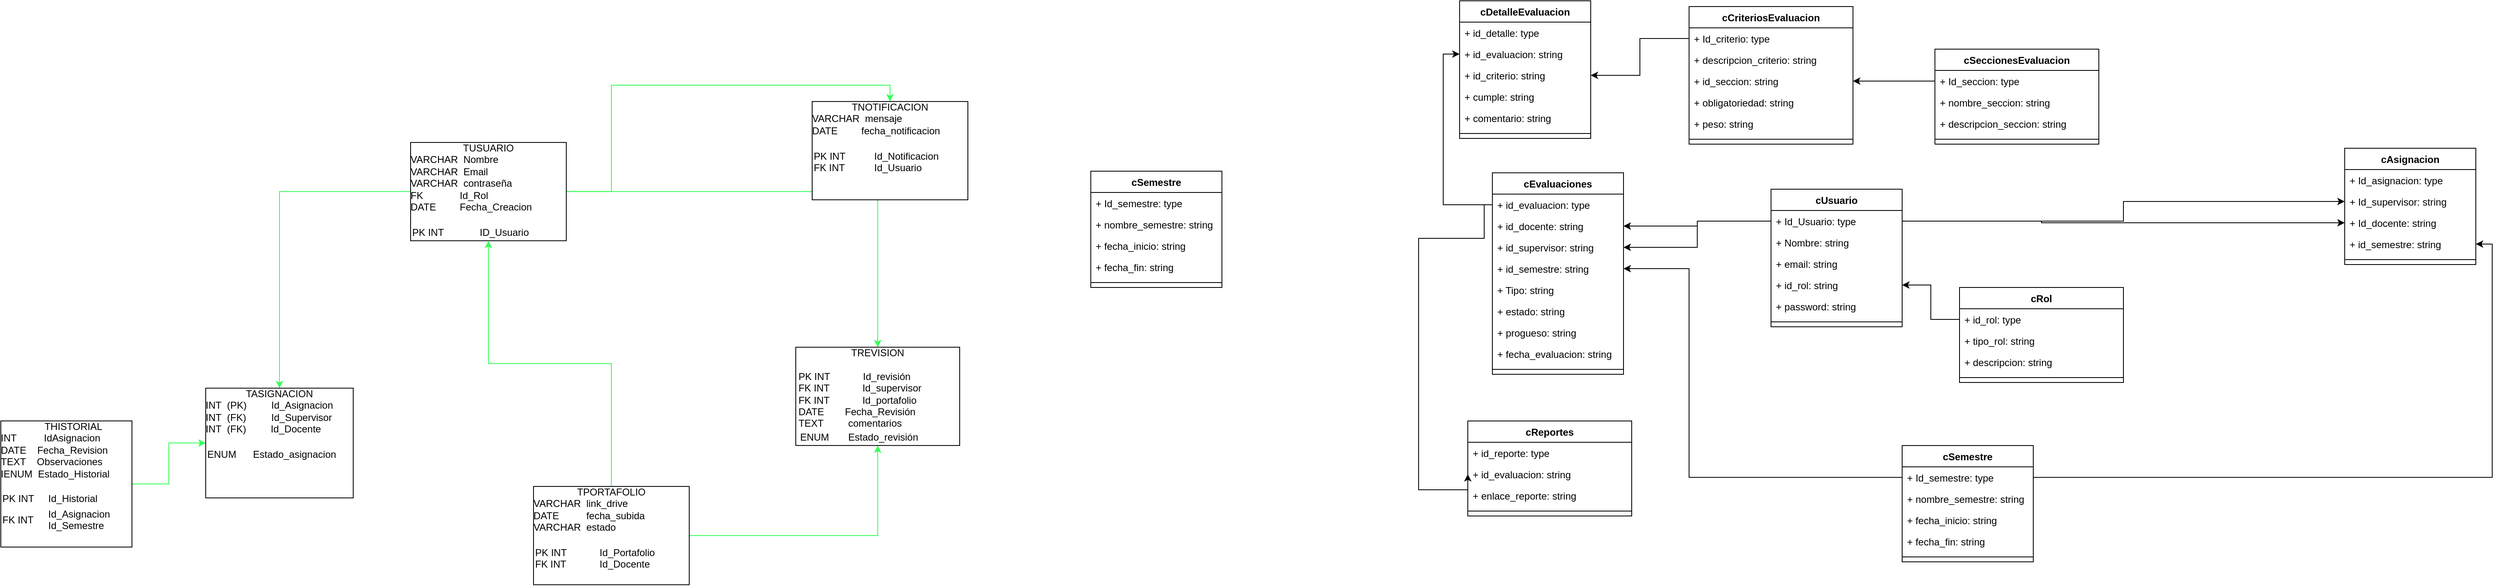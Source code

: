 <mxfile version="24.8.0">
  <diagram name="Página-1" id="GTB9oWJ-UeTlJK11sb6T">
    <mxGraphModel dx="3467" dy="793" grid="1" gridSize="10" guides="1" tooltips="1" connect="1" arrows="1" fold="1" page="1" pageScale="1" pageWidth="827" pageHeight="1169" math="0" shadow="0">
      <root>
        <mxCell id="0" />
        <mxCell id="1" parent="0" />
        <mxCell id="GCFRtCRIiM9Vty_PEJ39-8" style="edgeStyle=orthogonalEdgeStyle;rounded=0;orthogonalLoop=1;jettySize=auto;html=1;entryX=0.5;entryY=0;entryDx=0;entryDy=0;strokeColor=#33FF55;" parent="1" source="GCFRtCRIiM9Vty_PEJ39-6" target="GCFRtCRIiM9Vty_PEJ39-7" edge="1">
          <mxGeometry relative="1" as="geometry">
            <Array as="points">
              <mxPoint x="-345" y="112.94" />
              <mxPoint x="-5" y="112.94" />
            </Array>
          </mxGeometry>
        </mxCell>
        <mxCell id="GCFRtCRIiM9Vty_PEJ39-9" style="edgeStyle=orthogonalEdgeStyle;rounded=0;orthogonalLoop=1;jettySize=auto;html=1;entryX=0.5;entryY=0;entryDx=0;entryDy=0;strokeColor=#33FF55;" parent="1" source="GCFRtCRIiM9Vty_PEJ39-6" target="Ei2YmkwPYuJ9kiN2iwpy-2" edge="1">
          <mxGeometry relative="1" as="geometry" />
        </mxCell>
        <mxCell id="GCFRtCRIiM9Vty_PEJ39-11" style="edgeStyle=orthogonalEdgeStyle;rounded=0;orthogonalLoop=1;jettySize=auto;html=1;entryX=0.5;entryY=0;entryDx=0;entryDy=0;strokeColor=#33FF55;" parent="1" source="GCFRtCRIiM9Vty_PEJ39-6" target="4qKspu7jauIVrjBCxB9f-15" edge="1">
          <mxGeometry relative="1" as="geometry" />
        </mxCell>
        <mxCell id="GCFRtCRIiM9Vty_PEJ39-6" value="&lt;div align=&quot;center&quot;&gt;TUSUARIO&lt;/div&gt;&lt;div&gt;VARCHAR&amp;nbsp; Nombre&lt;/div&gt;&lt;div&gt;VARCHAR&amp;nbsp; Email&lt;/div&gt;&lt;div&gt;VARCHAR&amp;nbsp; contraseña&lt;/div&gt;&lt;div&gt;FK &lt;span style=&quot;white-space: pre;&quot;&gt;&#x9;&lt;/span&gt;&lt;span style=&quot;white-space: pre;&quot;&gt;&#x9;&lt;/span&gt;&amp;nbsp; Id_Rol&lt;/div&gt;&lt;div&gt;DATE &lt;span style=&quot;white-space: pre;&quot;&gt;&#x9;  &lt;/span&gt;Fecha_Creacion&lt;br&gt;&lt;/div&gt;&lt;div&gt;&lt;br&gt;&lt;/div&gt;&lt;table style=&quot;width:100%;font-size:1em;&quot; cellpadding=&quot;2&quot; cellspacing=&quot;0&quot;&gt;&lt;tbody&gt;&lt;tr&gt;&lt;td&gt;PK INT&lt;br&gt;&lt;/td&gt;&lt;td&gt;&amp;nbsp;&amp;nbsp;&amp;nbsp;&amp;nbsp; ID_Usuario&lt;br&gt;&lt;/td&gt;&lt;/tr&gt;&lt;tr&gt;&lt;td&gt;&lt;br&gt;&lt;/td&gt;&lt;td&gt;&amp;nbsp;&lt;/td&gt;&lt;/tr&gt;&lt;tr&gt;&lt;td&gt;&amp;nbsp;&lt;/td&gt;&lt;td&gt;&amp;nbsp;&lt;/td&gt;&lt;/tr&gt;&lt;/tbody&gt;&lt;/table&gt;" style="verticalAlign=top;align=left;overflow=fill;html=1;whiteSpace=wrap;" parent="1" vertex="1">
          <mxGeometry x="-590" y="182.94" width="190" height="120" as="geometry" />
        </mxCell>
        <mxCell id="Ei2YmkwPYuJ9kiN2iwpy-2" value="&lt;div align=&quot;center&quot;&gt;TASIGNACION&lt;/div&gt;&lt;div&gt;INT&amp;nbsp; (PK)&amp;nbsp; &amp;nbsp; &amp;nbsp; &amp;nbsp; &amp;nbsp;Id_Asignacion&lt;/div&gt;&lt;div&gt;&lt;span style=&quot;background-color: initial;&quot;&gt;INT&lt;/span&gt;&amp;nbsp; (FK)&amp;nbsp;&lt;span style=&quot;white-space: pre;&quot;&gt;&#x9;&lt;/span&gt;Id_Supervisor&lt;/div&gt;&lt;div&gt;&lt;span style=&quot;background-color: initial;&quot;&gt;INT&lt;/span&gt;&amp;nbsp; (FK)&amp;nbsp; &amp;nbsp; &amp;nbsp; &amp;nbsp; &amp;nbsp;Id_Docente&lt;br&gt;&lt;/div&gt;&lt;div&gt;&lt;br&gt;&lt;/div&gt;&lt;table style=&quot;width:100%;font-size:1em;&quot; cellpadding=&quot;2&quot; cellspacing=&quot;0&quot;&gt;&lt;tbody&gt;&lt;tr&gt;&lt;td&gt;ENUM&lt;/td&gt;&lt;td&gt;&amp;nbsp; &amp;nbsp;Estado_asignacion&lt;br&gt;&lt;/td&gt;&lt;/tr&gt;&lt;tr&gt;&lt;td&gt;&lt;br&gt;&lt;/td&gt;&lt;td&gt;&lt;/td&gt;&lt;/tr&gt;&lt;/tbody&gt;&lt;/table&gt;" style="verticalAlign=top;align=left;overflow=fill;html=1;whiteSpace=wrap;" parent="1" vertex="1">
          <mxGeometry x="-840" y="482.94" width="180" height="134" as="geometry" />
        </mxCell>
        <mxCell id="GCFRtCRIiM9Vty_PEJ39-13" style="edgeStyle=orthogonalEdgeStyle;rounded=0;orthogonalLoop=1;jettySize=auto;html=1;entryX=0;entryY=0.5;entryDx=0;entryDy=0;strokeColor=#33FF55;" parent="1" source="yC70KYkXJRSxiZC5mLCi-5" target="Ei2YmkwPYuJ9kiN2iwpy-2" edge="1">
          <mxGeometry relative="1" as="geometry" />
        </mxCell>
        <mxCell id="yC70KYkXJRSxiZC5mLCi-5" value="&lt;div&gt;&lt;span style=&quot;white-space: pre;&quot;&gt;&#x9;&lt;/span&gt;&lt;span style=&quot;white-space: pre;&quot;&gt;&#x9;&lt;/span&gt;THISTORIAL&lt;/div&gt;&lt;div&gt;INT&amp;nbsp; &amp;nbsp; &amp;nbsp; &amp;nbsp; &amp;nbsp; IdAsignacion&lt;br&gt;&lt;/div&gt;&lt;div&gt;DATE&amp;nbsp; &amp;nbsp; Fecha_Revision&lt;/div&gt;&lt;div&gt;TEXT&amp;nbsp; &amp;nbsp; Observaciones&lt;/div&gt;&lt;div&gt;IENUM&amp;nbsp; Estado_Historial&lt;br&gt;&lt;/div&gt;&lt;div&gt;&lt;br&gt;&lt;/div&gt;&lt;table style=&quot;width:100%;font-size:1em;&quot; cellpadding=&quot;2&quot; cellspacing=&quot;0&quot;&gt;&lt;tbody&gt;&lt;tr&gt;&lt;td&gt;PK INT&lt;br&gt;&lt;/td&gt;&lt;td&gt;Id_Historial&lt;br&gt;&lt;/td&gt;&lt;/tr&gt;&lt;tr&gt;&lt;td&gt;FK INT&lt;br&gt;&lt;/td&gt;&lt;td&gt;Id_Asignacion&lt;br&gt;Id_Semestre&lt;br&gt;&lt;/td&gt;&lt;/tr&gt;&lt;tr&gt;&lt;td&gt;&lt;/td&gt;&lt;td&gt;&lt;br&gt;&lt;/td&gt;&lt;/tr&gt;&lt;/tbody&gt;&lt;/table&gt;" style="verticalAlign=top;align=left;overflow=fill;html=1;whiteSpace=wrap;" parent="1" vertex="1">
          <mxGeometry x="-1090" y="522.94" width="160" height="154" as="geometry" />
        </mxCell>
        <mxCell id="GCFRtCRIiM9Vty_PEJ39-7" value="&lt;div align=&quot;center&quot;&gt;TNOTIFICACION&lt;/div&gt;&lt;div&gt;VARCHAR&amp;nbsp; mensaje&lt;br&gt;&lt;/div&gt;&lt;div&gt;DATE &lt;span style=&quot;white-space: pre;&quot;&gt;&#x9;  fecha_notificacion&lt;/span&gt;&lt;br&gt;&lt;/div&gt;&lt;div&gt;&lt;br&gt;&lt;/div&gt;&lt;table style=&quot;width:100%;font-size:1em;&quot; cellpadding=&quot;2&quot; cellspacing=&quot;0&quot;&gt;&lt;tbody&gt;&lt;tr&gt;&lt;td&gt;PK INT&lt;br&gt;FK INT&lt;br&gt;&lt;/td&gt;&lt;td&gt;&amp;nbsp;&amp;nbsp;&amp;nbsp;&amp;nbsp; Id_Notificacion&lt;br&gt;&amp;nbsp;&amp;nbsp;&amp;nbsp;&amp;nbsp; Id_Usuario&lt;br&gt;&lt;/td&gt;&lt;/tr&gt;&lt;tr&gt;&lt;td&gt;&lt;br&gt;&lt;/td&gt;&lt;td&gt;&amp;nbsp;&lt;/td&gt;&lt;/tr&gt;&lt;tr&gt;&lt;td&gt;&amp;nbsp;&lt;/td&gt;&lt;td&gt;&amp;nbsp;&lt;/td&gt;&lt;/tr&gt;&lt;/tbody&gt;&lt;/table&gt;" style="verticalAlign=top;align=left;overflow=fill;html=1;whiteSpace=wrap;" parent="1" vertex="1">
          <mxGeometry x="-100" y="132.94" width="190" height="120" as="geometry" />
        </mxCell>
        <mxCell id="GCFRtCRIiM9Vty_PEJ39-14" style="edgeStyle=orthogonalEdgeStyle;rounded=0;orthogonalLoop=1;jettySize=auto;html=1;entryX=0.5;entryY=1;entryDx=0;entryDy=0;strokeColor=#33FF55;" parent="1" source="elSqw4QGpvTGZRxOkeUJ-1" target="4qKspu7jauIVrjBCxB9f-15" edge="1">
          <mxGeometry relative="1" as="geometry" />
        </mxCell>
        <mxCell id="GCFRtCRIiM9Vty_PEJ39-15" style="edgeStyle=orthogonalEdgeStyle;rounded=0;orthogonalLoop=1;jettySize=auto;html=1;entryX=0.5;entryY=1;entryDx=0;entryDy=0;strokeColor=#33FF55;" parent="1" source="elSqw4QGpvTGZRxOkeUJ-1" target="GCFRtCRIiM9Vty_PEJ39-6" edge="1">
          <mxGeometry relative="1" as="geometry" />
        </mxCell>
        <mxCell id="elSqw4QGpvTGZRxOkeUJ-1" value="&lt;div align=&quot;center&quot;&gt;TPORTAFOLIO&lt;/div&gt;&lt;div&gt;VARCHAR&amp;nbsp; link_drive&lt;/div&gt;&lt;div&gt;DATE&amp;nbsp; &amp;nbsp; &amp;nbsp; &amp;nbsp; &amp;nbsp; fecha_subida&lt;/div&gt;&lt;div&gt;VARCHAR&amp;nbsp; estado&lt;/div&gt;&lt;div&gt;&lt;br&gt;&lt;/div&gt;&lt;table style=&quot;width:100%;font-size:1em;&quot; cellpadding=&quot;2&quot; cellspacing=&quot;0&quot;&gt;&lt;tbody&gt;&lt;tr&gt;&lt;td&gt;PK INT&lt;br&gt;FK INT&lt;br&gt;&lt;/td&gt;&lt;td&gt;&amp;nbsp; &amp;nbsp; &amp;nbsp;Id_Portafolio&lt;br&gt;&amp;nbsp; &amp;nbsp; &amp;nbsp;Id_Docente&lt;br&gt;&lt;/td&gt;&lt;/tr&gt;&lt;tr&gt;&lt;td&gt;&lt;br&gt;&lt;/td&gt;&lt;td&gt;&amp;nbsp;&lt;/td&gt;&lt;/tr&gt;&lt;tr&gt;&lt;td&gt;&amp;nbsp;&lt;/td&gt;&lt;td&gt;&amp;nbsp;&lt;/td&gt;&lt;/tr&gt;&lt;/tbody&gt;&lt;/table&gt;" style="verticalAlign=top;align=left;overflow=fill;html=1;whiteSpace=wrap;" parent="1" vertex="1">
          <mxGeometry x="-440" y="602.94" width="190" height="120" as="geometry" />
        </mxCell>
        <mxCell id="4qKspu7jauIVrjBCxB9f-15" value="&lt;div align=&quot;center&quot;&gt;TREVISION&lt;/div&gt;&lt;div align=&quot;center&quot;&gt;&lt;br&gt;&lt;/div&gt;&lt;div&gt;&amp;nbsp;PK INT&amp;nbsp; &amp;nbsp; &amp;nbsp; &amp;nbsp; &amp;nbsp; &amp;nbsp; Id_revisión&lt;/div&gt;&lt;div&gt;&amp;nbsp;FK INT&amp;nbsp; &amp;nbsp; &amp;nbsp; &amp;nbsp; &amp;nbsp; &amp;nbsp; Id_supervisor&lt;/div&gt;&lt;div&gt;&amp;nbsp;FK INT&amp;nbsp; &amp;nbsp; &amp;nbsp; &amp;nbsp; &amp;nbsp; &amp;nbsp; Id_portafolio&lt;/div&gt;&lt;div&gt;&amp;nbsp;DATE &lt;span style=&quot;white-space: pre;&quot;&gt;&#x9;  &lt;/span&gt;Fecha_Revisión&lt;br&gt;&lt;/div&gt;&lt;div&gt;&amp;nbsp;TEXT&amp;nbsp; &amp;nbsp; &amp;nbsp; &amp;nbsp; &amp;nbsp;comentarios&lt;/div&gt;&lt;table style=&quot;width:100%;font-size:1em;&quot; cellpadding=&quot;2&quot; cellspacing=&quot;0&quot;&gt;&lt;tbody&gt;&lt;tr&gt;&lt;td&gt;&amp;nbsp;ENUM&amp;nbsp; &amp;nbsp; &amp;nbsp; &amp;nbsp;Estado_revisión&lt;/td&gt;&lt;td&gt;&amp;nbsp; &amp;nbsp;&lt;br&gt;&lt;/td&gt;&lt;/tr&gt;&lt;tr&gt;&lt;td&gt;&lt;br&gt;&lt;/td&gt;&lt;td&gt;&amp;nbsp;&lt;/td&gt;&lt;/tr&gt;&lt;tr&gt;&lt;td&gt;&amp;nbsp;&lt;/td&gt;&lt;td&gt;&amp;nbsp;&lt;/td&gt;&lt;/tr&gt;&lt;/tbody&gt;&lt;/table&gt;" style="verticalAlign=top;align=left;overflow=fill;html=1;whiteSpace=wrap;" parent="1" vertex="1">
          <mxGeometry x="-120" y="432.94" width="200" height="120" as="geometry" />
        </mxCell>
        <mxCell id="CEOrfMlCVPJb_CcL6BbS-3" value="cUsuario" style="swimlane;fontStyle=1;align=center;verticalAlign=top;childLayout=stackLayout;horizontal=1;startSize=26;horizontalStack=0;resizeParent=1;resizeParentMax=0;resizeLast=0;collapsible=1;marginBottom=0;whiteSpace=wrap;html=1;" vertex="1" parent="1">
          <mxGeometry x="1070" y="240" width="160" height="168" as="geometry">
            <mxRectangle x="680" y="170" width="90" height="30" as="alternateBounds" />
          </mxGeometry>
        </mxCell>
        <mxCell id="CEOrfMlCVPJb_CcL6BbS-10" value="+ Id_Usuario: type" style="text;strokeColor=none;fillColor=none;align=left;verticalAlign=top;spacingLeft=4;spacingRight=4;overflow=hidden;rotatable=0;points=[[0,0.5],[1,0.5]];portConstraint=eastwest;whiteSpace=wrap;html=1;" vertex="1" parent="CEOrfMlCVPJb_CcL6BbS-3">
          <mxGeometry y="26" width="160" height="26" as="geometry" />
        </mxCell>
        <mxCell id="CEOrfMlCVPJb_CcL6BbS-11" value="+ Nombre: string" style="text;strokeColor=none;fillColor=none;align=left;verticalAlign=top;spacingLeft=4;spacingRight=4;overflow=hidden;rotatable=0;points=[[0,0.5],[1,0.5]];portConstraint=eastwest;whiteSpace=wrap;html=1;" vertex="1" parent="CEOrfMlCVPJb_CcL6BbS-3">
          <mxGeometry y="52" width="160" height="26" as="geometry" />
        </mxCell>
        <mxCell id="CEOrfMlCVPJb_CcL6BbS-4" value="+ email: string" style="text;strokeColor=none;fillColor=none;align=left;verticalAlign=top;spacingLeft=4;spacingRight=4;overflow=hidden;rotatable=0;points=[[0,0.5],[1,0.5]];portConstraint=eastwest;whiteSpace=wrap;html=1;" vertex="1" parent="CEOrfMlCVPJb_CcL6BbS-3">
          <mxGeometry y="78" width="160" height="26" as="geometry" />
        </mxCell>
        <mxCell id="CEOrfMlCVPJb_CcL6BbS-12" value="+ id_rol: string" style="text;strokeColor=none;fillColor=none;align=left;verticalAlign=top;spacingLeft=4;spacingRight=4;overflow=hidden;rotatable=0;points=[[0,0.5],[1,0.5]];portConstraint=eastwest;whiteSpace=wrap;html=1;" vertex="1" parent="CEOrfMlCVPJb_CcL6BbS-3">
          <mxGeometry y="104" width="160" height="26" as="geometry" />
        </mxCell>
        <mxCell id="CEOrfMlCVPJb_CcL6BbS-13" value="+ password: string" style="text;strokeColor=none;fillColor=none;align=left;verticalAlign=top;spacingLeft=4;spacingRight=4;overflow=hidden;rotatable=0;points=[[0,0.5],[1,0.5]];portConstraint=eastwest;whiteSpace=wrap;html=1;" vertex="1" parent="CEOrfMlCVPJb_CcL6BbS-3">
          <mxGeometry y="130" width="160" height="26" as="geometry" />
        </mxCell>
        <mxCell id="CEOrfMlCVPJb_CcL6BbS-5" value="" style="line;strokeWidth=1;fillColor=none;align=left;verticalAlign=middle;spacingTop=-1;spacingLeft=3;spacingRight=3;rotatable=0;labelPosition=right;points=[];portConstraint=eastwest;strokeColor=inherit;" vertex="1" parent="CEOrfMlCVPJb_CcL6BbS-3">
          <mxGeometry y="156" width="160" height="12" as="geometry" />
        </mxCell>
        <mxCell id="CEOrfMlCVPJb_CcL6BbS-14" value="cSemestre" style="swimlane;fontStyle=1;align=center;verticalAlign=top;childLayout=stackLayout;horizontal=1;startSize=26;horizontalStack=0;resizeParent=1;resizeParentMax=0;resizeLast=0;collapsible=1;marginBottom=0;whiteSpace=wrap;html=1;" vertex="1" parent="1">
          <mxGeometry x="1230" y="552.94" width="160" height="142" as="geometry">
            <mxRectangle x="960" y="170" width="90" height="30" as="alternateBounds" />
          </mxGeometry>
        </mxCell>
        <mxCell id="CEOrfMlCVPJb_CcL6BbS-15" value="+ Id_semestre: type" style="text;strokeColor=none;fillColor=none;align=left;verticalAlign=top;spacingLeft=4;spacingRight=4;overflow=hidden;rotatable=0;points=[[0,0.5],[1,0.5]];portConstraint=eastwest;whiteSpace=wrap;html=1;" vertex="1" parent="CEOrfMlCVPJb_CcL6BbS-14">
          <mxGeometry y="26" width="160" height="26" as="geometry" />
        </mxCell>
        <mxCell id="CEOrfMlCVPJb_CcL6BbS-16" value="+ nombre_semestre: string" style="text;strokeColor=none;fillColor=none;align=left;verticalAlign=top;spacingLeft=4;spacingRight=4;overflow=hidden;rotatable=0;points=[[0,0.5],[1,0.5]];portConstraint=eastwest;whiteSpace=wrap;html=1;" vertex="1" parent="CEOrfMlCVPJb_CcL6BbS-14">
          <mxGeometry y="52" width="160" height="26" as="geometry" />
        </mxCell>
        <mxCell id="CEOrfMlCVPJb_CcL6BbS-17" value="+ fecha_inicio: string" style="text;strokeColor=none;fillColor=none;align=left;verticalAlign=top;spacingLeft=4;spacingRight=4;overflow=hidden;rotatable=0;points=[[0,0.5],[1,0.5]];portConstraint=eastwest;whiteSpace=wrap;html=1;" vertex="1" parent="CEOrfMlCVPJb_CcL6BbS-14">
          <mxGeometry y="78" width="160" height="26" as="geometry" />
        </mxCell>
        <mxCell id="CEOrfMlCVPJb_CcL6BbS-18" value="+ fecha_fin: string" style="text;strokeColor=none;fillColor=none;align=left;verticalAlign=top;spacingLeft=4;spacingRight=4;overflow=hidden;rotatable=0;points=[[0,0.5],[1,0.5]];portConstraint=eastwest;whiteSpace=wrap;html=1;" vertex="1" parent="CEOrfMlCVPJb_CcL6BbS-14">
          <mxGeometry y="104" width="160" height="26" as="geometry" />
        </mxCell>
        <mxCell id="CEOrfMlCVPJb_CcL6BbS-21" value="" style="line;strokeWidth=1;fillColor=none;align=left;verticalAlign=middle;spacingTop=-1;spacingLeft=3;spacingRight=3;rotatable=0;labelPosition=right;points=[];portConstraint=eastwest;strokeColor=inherit;" vertex="1" parent="CEOrfMlCVPJb_CcL6BbS-14">
          <mxGeometry y="130" width="160" height="12" as="geometry" />
        </mxCell>
        <mxCell id="CEOrfMlCVPJb_CcL6BbS-22" value="cAsignacion" style="swimlane;fontStyle=1;align=center;verticalAlign=top;childLayout=stackLayout;horizontal=1;startSize=26;horizontalStack=0;resizeParent=1;resizeParentMax=0;resizeLast=0;collapsible=1;marginBottom=0;whiteSpace=wrap;html=1;" vertex="1" parent="1">
          <mxGeometry x="1770" y="190" width="160" height="142" as="geometry">
            <mxRectangle x="680" y="170" width="90" height="30" as="alternateBounds" />
          </mxGeometry>
        </mxCell>
        <mxCell id="CEOrfMlCVPJb_CcL6BbS-23" value="+ Id_asignacion: type" style="text;strokeColor=none;fillColor=none;align=left;verticalAlign=top;spacingLeft=4;spacingRight=4;overflow=hidden;rotatable=0;points=[[0,0.5],[1,0.5]];portConstraint=eastwest;whiteSpace=wrap;html=1;" vertex="1" parent="CEOrfMlCVPJb_CcL6BbS-22">
          <mxGeometry y="26" width="160" height="26" as="geometry" />
        </mxCell>
        <mxCell id="CEOrfMlCVPJb_CcL6BbS-24" value="+ Id_supervisor: string" style="text;strokeColor=none;fillColor=none;align=left;verticalAlign=top;spacingLeft=4;spacingRight=4;overflow=hidden;rotatable=0;points=[[0,0.5],[1,0.5]];portConstraint=eastwest;whiteSpace=wrap;html=1;" vertex="1" parent="CEOrfMlCVPJb_CcL6BbS-22">
          <mxGeometry y="52" width="160" height="26" as="geometry" />
        </mxCell>
        <mxCell id="CEOrfMlCVPJb_CcL6BbS-25" value="+ Id_docente: string" style="text;strokeColor=none;fillColor=none;align=left;verticalAlign=top;spacingLeft=4;spacingRight=4;overflow=hidden;rotatable=0;points=[[0,0.5],[1,0.5]];portConstraint=eastwest;whiteSpace=wrap;html=1;" vertex="1" parent="CEOrfMlCVPJb_CcL6BbS-22">
          <mxGeometry y="78" width="160" height="26" as="geometry" />
        </mxCell>
        <mxCell id="CEOrfMlCVPJb_CcL6BbS-26" value="+ id_semestre: string" style="text;strokeColor=none;fillColor=none;align=left;verticalAlign=top;spacingLeft=4;spacingRight=4;overflow=hidden;rotatable=0;points=[[0,0.5],[1,0.5]];portConstraint=eastwest;whiteSpace=wrap;html=1;" vertex="1" parent="CEOrfMlCVPJb_CcL6BbS-22">
          <mxGeometry y="104" width="160" height="26" as="geometry" />
        </mxCell>
        <mxCell id="CEOrfMlCVPJb_CcL6BbS-29" value="" style="line;strokeWidth=1;fillColor=none;align=left;verticalAlign=middle;spacingTop=-1;spacingLeft=3;spacingRight=3;rotatable=0;labelPosition=right;points=[];portConstraint=eastwest;strokeColor=inherit;" vertex="1" parent="CEOrfMlCVPJb_CcL6BbS-22">
          <mxGeometry y="130" width="160" height="12" as="geometry" />
        </mxCell>
        <mxCell id="CEOrfMlCVPJb_CcL6BbS-30" value="cSeccionesEvaluacion" style="swimlane;fontStyle=1;align=center;verticalAlign=top;childLayout=stackLayout;horizontal=1;startSize=26;horizontalStack=0;resizeParent=1;resizeParentMax=0;resizeLast=0;collapsible=1;marginBottom=0;whiteSpace=wrap;html=1;" vertex="1" parent="1">
          <mxGeometry x="1270" y="69" width="200" height="116" as="geometry">
            <mxRectangle x="680" y="170" width="90" height="30" as="alternateBounds" />
          </mxGeometry>
        </mxCell>
        <mxCell id="CEOrfMlCVPJb_CcL6BbS-31" value="+ Id_seccion: type" style="text;strokeColor=none;fillColor=none;align=left;verticalAlign=top;spacingLeft=4;spacingRight=4;overflow=hidden;rotatable=0;points=[[0,0.5],[1,0.5]];portConstraint=eastwest;whiteSpace=wrap;html=1;" vertex="1" parent="CEOrfMlCVPJb_CcL6BbS-30">
          <mxGeometry y="26" width="200" height="26" as="geometry" />
        </mxCell>
        <mxCell id="CEOrfMlCVPJb_CcL6BbS-32" value="+ nombre_seccion: string" style="text;strokeColor=none;fillColor=none;align=left;verticalAlign=top;spacingLeft=4;spacingRight=4;overflow=hidden;rotatable=0;points=[[0,0.5],[1,0.5]];portConstraint=eastwest;whiteSpace=wrap;html=1;" vertex="1" parent="CEOrfMlCVPJb_CcL6BbS-30">
          <mxGeometry y="52" width="200" height="26" as="geometry" />
        </mxCell>
        <mxCell id="CEOrfMlCVPJb_CcL6BbS-33" value="+ descripcion_seccion: string" style="text;strokeColor=none;fillColor=none;align=left;verticalAlign=top;spacingLeft=4;spacingRight=4;overflow=hidden;rotatable=0;points=[[0,0.5],[1,0.5]];portConstraint=eastwest;whiteSpace=wrap;html=1;" vertex="1" parent="CEOrfMlCVPJb_CcL6BbS-30">
          <mxGeometry y="78" width="200" height="26" as="geometry" />
        </mxCell>
        <mxCell id="CEOrfMlCVPJb_CcL6BbS-35" value="" style="line;strokeWidth=1;fillColor=none;align=left;verticalAlign=middle;spacingTop=-1;spacingLeft=3;spacingRight=3;rotatable=0;labelPosition=right;points=[];portConstraint=eastwest;strokeColor=inherit;" vertex="1" parent="CEOrfMlCVPJb_CcL6BbS-30">
          <mxGeometry y="104" width="200" height="12" as="geometry" />
        </mxCell>
        <mxCell id="CEOrfMlCVPJb_CcL6BbS-36" value="cCriteriosEvaluacion" style="swimlane;fontStyle=1;align=center;verticalAlign=top;childLayout=stackLayout;horizontal=1;startSize=26;horizontalStack=0;resizeParent=1;resizeParentMax=0;resizeLast=0;collapsible=1;marginBottom=0;whiteSpace=wrap;html=1;" vertex="1" parent="1">
          <mxGeometry x="970" y="17" width="200" height="168" as="geometry">
            <mxRectangle x="680" y="170" width="90" height="30" as="alternateBounds" />
          </mxGeometry>
        </mxCell>
        <mxCell id="CEOrfMlCVPJb_CcL6BbS-37" value="+ Id_criterio: type" style="text;strokeColor=none;fillColor=none;align=left;verticalAlign=top;spacingLeft=4;spacingRight=4;overflow=hidden;rotatable=0;points=[[0,0.5],[1,0.5]];portConstraint=eastwest;whiteSpace=wrap;html=1;" vertex="1" parent="CEOrfMlCVPJb_CcL6BbS-36">
          <mxGeometry y="26" width="200" height="26" as="geometry" />
        </mxCell>
        <mxCell id="CEOrfMlCVPJb_CcL6BbS-38" value="+ descripcion_criterio: string" style="text;strokeColor=none;fillColor=none;align=left;verticalAlign=top;spacingLeft=4;spacingRight=4;overflow=hidden;rotatable=0;points=[[0,0.5],[1,0.5]];portConstraint=eastwest;whiteSpace=wrap;html=1;" vertex="1" parent="CEOrfMlCVPJb_CcL6BbS-36">
          <mxGeometry y="52" width="200" height="26" as="geometry" />
        </mxCell>
        <mxCell id="CEOrfMlCVPJb_CcL6BbS-39" value="+ id_seccion: string" style="text;strokeColor=none;fillColor=none;align=left;verticalAlign=top;spacingLeft=4;spacingRight=4;overflow=hidden;rotatable=0;points=[[0,0.5],[1,0.5]];portConstraint=eastwest;whiteSpace=wrap;html=1;" vertex="1" parent="CEOrfMlCVPJb_CcL6BbS-36">
          <mxGeometry y="78" width="200" height="26" as="geometry" />
        </mxCell>
        <mxCell id="CEOrfMlCVPJb_CcL6BbS-41" value="+ obligatoriedad: string" style="text;strokeColor=none;fillColor=none;align=left;verticalAlign=top;spacingLeft=4;spacingRight=4;overflow=hidden;rotatable=0;points=[[0,0.5],[1,0.5]];portConstraint=eastwest;whiteSpace=wrap;html=1;" vertex="1" parent="CEOrfMlCVPJb_CcL6BbS-36">
          <mxGeometry y="104" width="200" height="26" as="geometry" />
        </mxCell>
        <mxCell id="CEOrfMlCVPJb_CcL6BbS-42" value="+ peso: string" style="text;strokeColor=none;fillColor=none;align=left;verticalAlign=top;spacingLeft=4;spacingRight=4;overflow=hidden;rotatable=0;points=[[0,0.5],[1,0.5]];portConstraint=eastwest;whiteSpace=wrap;html=1;" vertex="1" parent="CEOrfMlCVPJb_CcL6BbS-36">
          <mxGeometry y="130" width="200" height="26" as="geometry" />
        </mxCell>
        <mxCell id="CEOrfMlCVPJb_CcL6BbS-40" value="" style="line;strokeWidth=1;fillColor=none;align=left;verticalAlign=middle;spacingTop=-1;spacingLeft=3;spacingRight=3;rotatable=0;labelPosition=right;points=[];portConstraint=eastwest;strokeColor=inherit;" vertex="1" parent="CEOrfMlCVPJb_CcL6BbS-36">
          <mxGeometry y="156" width="200" height="12" as="geometry" />
        </mxCell>
        <mxCell id="CEOrfMlCVPJb_CcL6BbS-43" value="cEvaluaciones" style="swimlane;fontStyle=1;align=center;verticalAlign=top;childLayout=stackLayout;horizontal=1;startSize=26;horizontalStack=0;resizeParent=1;resizeParentMax=0;resizeLast=0;collapsible=1;marginBottom=0;whiteSpace=wrap;html=1;" vertex="1" parent="1">
          <mxGeometry x="730" y="220" width="160" height="246" as="geometry">
            <mxRectangle x="680" y="170" width="90" height="30" as="alternateBounds" />
          </mxGeometry>
        </mxCell>
        <mxCell id="CEOrfMlCVPJb_CcL6BbS-44" value="+ id_evaluacion: type" style="text;strokeColor=none;fillColor=none;align=left;verticalAlign=top;spacingLeft=4;spacingRight=4;overflow=hidden;rotatable=0;points=[[0,0.5],[1,0.5]];portConstraint=eastwest;whiteSpace=wrap;html=1;" vertex="1" parent="CEOrfMlCVPJb_CcL6BbS-43">
          <mxGeometry y="26" width="160" height="26" as="geometry" />
        </mxCell>
        <mxCell id="CEOrfMlCVPJb_CcL6BbS-45" value="+ id_docente: string" style="text;strokeColor=none;fillColor=none;align=left;verticalAlign=top;spacingLeft=4;spacingRight=4;overflow=hidden;rotatable=0;points=[[0,0.5],[1,0.5]];portConstraint=eastwest;whiteSpace=wrap;html=1;" vertex="1" parent="CEOrfMlCVPJb_CcL6BbS-43">
          <mxGeometry y="52" width="160" height="26" as="geometry" />
        </mxCell>
        <mxCell id="CEOrfMlCVPJb_CcL6BbS-46" value="+ id_supervisor: string" style="text;strokeColor=none;fillColor=none;align=left;verticalAlign=top;spacingLeft=4;spacingRight=4;overflow=hidden;rotatable=0;points=[[0,0.5],[1,0.5]];portConstraint=eastwest;whiteSpace=wrap;html=1;" vertex="1" parent="CEOrfMlCVPJb_CcL6BbS-43">
          <mxGeometry y="78" width="160" height="26" as="geometry" />
        </mxCell>
        <mxCell id="CEOrfMlCVPJb_CcL6BbS-47" value="+ id_semestre: string" style="text;strokeColor=none;fillColor=none;align=left;verticalAlign=top;spacingLeft=4;spacingRight=4;overflow=hidden;rotatable=0;points=[[0,0.5],[1,0.5]];portConstraint=eastwest;whiteSpace=wrap;html=1;" vertex="1" parent="CEOrfMlCVPJb_CcL6BbS-43">
          <mxGeometry y="104" width="160" height="26" as="geometry" />
        </mxCell>
        <mxCell id="CEOrfMlCVPJb_CcL6BbS-111" value="+ Tipo: string" style="text;strokeColor=none;fillColor=none;align=left;verticalAlign=top;spacingLeft=4;spacingRight=4;overflow=hidden;rotatable=0;points=[[0,0.5],[1,0.5]];portConstraint=eastwest;whiteSpace=wrap;html=1;" vertex="1" parent="CEOrfMlCVPJb_CcL6BbS-43">
          <mxGeometry y="130" width="160" height="26" as="geometry" />
        </mxCell>
        <mxCell id="CEOrfMlCVPJb_CcL6BbS-108" value="+ estado: string" style="text;strokeColor=none;fillColor=none;align=left;verticalAlign=top;spacingLeft=4;spacingRight=4;overflow=hidden;rotatable=0;points=[[0,0.5],[1,0.5]];portConstraint=eastwest;whiteSpace=wrap;html=1;" vertex="1" parent="CEOrfMlCVPJb_CcL6BbS-43">
          <mxGeometry y="156" width="160" height="26" as="geometry" />
        </mxCell>
        <mxCell id="CEOrfMlCVPJb_CcL6BbS-109" value="+ progueso: string" style="text;strokeColor=none;fillColor=none;align=left;verticalAlign=top;spacingLeft=4;spacingRight=4;overflow=hidden;rotatable=0;points=[[0,0.5],[1,0.5]];portConstraint=eastwest;whiteSpace=wrap;html=1;" vertex="1" parent="CEOrfMlCVPJb_CcL6BbS-43">
          <mxGeometry y="182" width="160" height="26" as="geometry" />
        </mxCell>
        <mxCell id="CEOrfMlCVPJb_CcL6BbS-49" value="+ fecha_evaluacion: string" style="text;strokeColor=none;fillColor=none;align=left;verticalAlign=top;spacingLeft=4;spacingRight=4;overflow=hidden;rotatable=0;points=[[0,0.5],[1,0.5]];portConstraint=eastwest;whiteSpace=wrap;html=1;" vertex="1" parent="CEOrfMlCVPJb_CcL6BbS-43">
          <mxGeometry y="208" width="160" height="26" as="geometry" />
        </mxCell>
        <mxCell id="CEOrfMlCVPJb_CcL6BbS-48" value="" style="line;strokeWidth=1;fillColor=none;align=left;verticalAlign=middle;spacingTop=-1;spacingLeft=3;spacingRight=3;rotatable=0;labelPosition=right;points=[];portConstraint=eastwest;strokeColor=inherit;" vertex="1" parent="CEOrfMlCVPJb_CcL6BbS-43">
          <mxGeometry y="234" width="160" height="12" as="geometry" />
        </mxCell>
        <mxCell id="CEOrfMlCVPJb_CcL6BbS-64" value="cDetalleEvaluacion" style="swimlane;fontStyle=1;align=center;verticalAlign=top;childLayout=stackLayout;horizontal=1;startSize=26;horizontalStack=0;resizeParent=1;resizeParentMax=0;resizeLast=0;collapsible=1;marginBottom=0;whiteSpace=wrap;html=1;" vertex="1" parent="1">
          <mxGeometry x="690" y="10" width="160" height="168" as="geometry">
            <mxRectangle x="680" y="170" width="90" height="30" as="alternateBounds" />
          </mxGeometry>
        </mxCell>
        <mxCell id="CEOrfMlCVPJb_CcL6BbS-65" value="+ id_detalle: type" style="text;strokeColor=none;fillColor=none;align=left;verticalAlign=top;spacingLeft=4;spacingRight=4;overflow=hidden;rotatable=0;points=[[0,0.5],[1,0.5]];portConstraint=eastwest;whiteSpace=wrap;html=1;" vertex="1" parent="CEOrfMlCVPJb_CcL6BbS-64">
          <mxGeometry y="26" width="160" height="26" as="geometry" />
        </mxCell>
        <mxCell id="CEOrfMlCVPJb_CcL6BbS-66" value="+ id_evaluacion: string" style="text;strokeColor=none;fillColor=none;align=left;verticalAlign=top;spacingLeft=4;spacingRight=4;overflow=hidden;rotatable=0;points=[[0,0.5],[1,0.5]];portConstraint=eastwest;whiteSpace=wrap;html=1;" vertex="1" parent="CEOrfMlCVPJb_CcL6BbS-64">
          <mxGeometry y="52" width="160" height="26" as="geometry" />
        </mxCell>
        <mxCell id="CEOrfMlCVPJb_CcL6BbS-67" value="+ id_criterio: string" style="text;strokeColor=none;fillColor=none;align=left;verticalAlign=top;spacingLeft=4;spacingRight=4;overflow=hidden;rotatable=0;points=[[0,0.5],[1,0.5]];portConstraint=eastwest;whiteSpace=wrap;html=1;" vertex="1" parent="CEOrfMlCVPJb_CcL6BbS-64">
          <mxGeometry y="78" width="160" height="26" as="geometry" />
        </mxCell>
        <mxCell id="CEOrfMlCVPJb_CcL6BbS-68" value="+ cumple: string" style="text;strokeColor=none;fillColor=none;align=left;verticalAlign=top;spacingLeft=4;spacingRight=4;overflow=hidden;rotatable=0;points=[[0,0.5],[1,0.5]];portConstraint=eastwest;whiteSpace=wrap;html=1;" vertex="1" parent="CEOrfMlCVPJb_CcL6BbS-64">
          <mxGeometry y="104" width="160" height="26" as="geometry" />
        </mxCell>
        <mxCell id="CEOrfMlCVPJb_CcL6BbS-69" value="+ comentario: string" style="text;strokeColor=none;fillColor=none;align=left;verticalAlign=top;spacingLeft=4;spacingRight=4;overflow=hidden;rotatable=0;points=[[0,0.5],[1,0.5]];portConstraint=eastwest;whiteSpace=wrap;html=1;" vertex="1" parent="CEOrfMlCVPJb_CcL6BbS-64">
          <mxGeometry y="130" width="160" height="26" as="geometry" />
        </mxCell>
        <mxCell id="CEOrfMlCVPJb_CcL6BbS-70" value="" style="line;strokeWidth=1;fillColor=none;align=left;verticalAlign=middle;spacingTop=-1;spacingLeft=3;spacingRight=3;rotatable=0;labelPosition=right;points=[];portConstraint=eastwest;strokeColor=inherit;" vertex="1" parent="CEOrfMlCVPJb_CcL6BbS-64">
          <mxGeometry y="156" width="160" height="12" as="geometry" />
        </mxCell>
        <mxCell id="CEOrfMlCVPJb_CcL6BbS-71" value="cReportes" style="swimlane;fontStyle=1;align=center;verticalAlign=top;childLayout=stackLayout;horizontal=1;startSize=26;horizontalStack=0;resizeParent=1;resizeParentMax=0;resizeLast=0;collapsible=1;marginBottom=0;whiteSpace=wrap;html=1;" vertex="1" parent="1">
          <mxGeometry x="700" y="522.94" width="200" height="116" as="geometry">
            <mxRectangle x="680" y="170" width="90" height="30" as="alternateBounds" />
          </mxGeometry>
        </mxCell>
        <mxCell id="CEOrfMlCVPJb_CcL6BbS-72" value="+ id_reporte: type" style="text;strokeColor=none;fillColor=none;align=left;verticalAlign=top;spacingLeft=4;spacingRight=4;overflow=hidden;rotatable=0;points=[[0,0.5],[1,0.5]];portConstraint=eastwest;whiteSpace=wrap;html=1;" vertex="1" parent="CEOrfMlCVPJb_CcL6BbS-71">
          <mxGeometry y="26" width="200" height="26" as="geometry" />
        </mxCell>
        <mxCell id="CEOrfMlCVPJb_CcL6BbS-73" value="+ id_evaluacion: string" style="text;strokeColor=none;fillColor=none;align=left;verticalAlign=top;spacingLeft=4;spacingRight=4;overflow=hidden;rotatable=0;points=[[0,0.5],[1,0.5]];portConstraint=eastwest;whiteSpace=wrap;html=1;" vertex="1" parent="CEOrfMlCVPJb_CcL6BbS-71">
          <mxGeometry y="52" width="200" height="26" as="geometry" />
        </mxCell>
        <mxCell id="CEOrfMlCVPJb_CcL6BbS-74" value="+ enlace_reporte: string" style="text;strokeColor=none;fillColor=none;align=left;verticalAlign=top;spacingLeft=4;spacingRight=4;overflow=hidden;rotatable=0;points=[[0,0.5],[1,0.5]];portConstraint=eastwest;whiteSpace=wrap;html=1;" vertex="1" parent="CEOrfMlCVPJb_CcL6BbS-71">
          <mxGeometry y="78" width="200" height="26" as="geometry" />
        </mxCell>
        <mxCell id="CEOrfMlCVPJb_CcL6BbS-77" value="" style="line;strokeWidth=1;fillColor=none;align=left;verticalAlign=middle;spacingTop=-1;spacingLeft=3;spacingRight=3;rotatable=0;labelPosition=right;points=[];portConstraint=eastwest;strokeColor=inherit;" vertex="1" parent="CEOrfMlCVPJb_CcL6BbS-71">
          <mxGeometry y="104" width="200" height="12" as="geometry" />
        </mxCell>
        <mxCell id="CEOrfMlCVPJb_CcL6BbS-87" style="edgeStyle=orthogonalEdgeStyle;rounded=0;orthogonalLoop=1;jettySize=auto;html=1;entryX=1;entryY=0.5;entryDx=0;entryDy=0;" edge="1" parent="1" source="CEOrfMlCVPJb_CcL6BbS-37" target="CEOrfMlCVPJb_CcL6BbS-67">
          <mxGeometry relative="1" as="geometry" />
        </mxCell>
        <mxCell id="CEOrfMlCVPJb_CcL6BbS-88" style="edgeStyle=orthogonalEdgeStyle;rounded=0;orthogonalLoop=1;jettySize=auto;html=1;entryX=1;entryY=0.5;entryDx=0;entryDy=0;" edge="1" parent="1" source="CEOrfMlCVPJb_CcL6BbS-31" target="CEOrfMlCVPJb_CcL6BbS-39">
          <mxGeometry relative="1" as="geometry" />
        </mxCell>
        <mxCell id="CEOrfMlCVPJb_CcL6BbS-92" style="edgeStyle=orthogonalEdgeStyle;rounded=0;orthogonalLoop=1;jettySize=auto;html=1;entryX=1;entryY=0.5;entryDx=0;entryDy=0;" edge="1" parent="1" source="CEOrfMlCVPJb_CcL6BbS-15" target="CEOrfMlCVPJb_CcL6BbS-26">
          <mxGeometry relative="1" as="geometry" />
        </mxCell>
        <mxCell id="CEOrfMlCVPJb_CcL6BbS-93" style="edgeStyle=orthogonalEdgeStyle;rounded=0;orthogonalLoop=1;jettySize=auto;html=1;entryX=0;entryY=0.5;entryDx=0;entryDy=0;exitX=0;exitY=0.5;exitDx=0;exitDy=0;" edge="1" parent="1" source="CEOrfMlCVPJb_CcL6BbS-44" target="CEOrfMlCVPJb_CcL6BbS-73">
          <mxGeometry relative="1" as="geometry">
            <Array as="points">
              <mxPoint x="720" y="259" />
              <mxPoint x="720" y="300" />
              <mxPoint x="640" y="300" />
              <mxPoint x="640" y="607" />
            </Array>
          </mxGeometry>
        </mxCell>
        <mxCell id="CEOrfMlCVPJb_CcL6BbS-95" style="edgeStyle=orthogonalEdgeStyle;rounded=0;orthogonalLoop=1;jettySize=auto;html=1;entryX=1;entryY=0.5;entryDx=0;entryDy=0;" edge="1" parent="1" source="CEOrfMlCVPJb_CcL6BbS-15" target="CEOrfMlCVPJb_CcL6BbS-47">
          <mxGeometry relative="1" as="geometry">
            <Array as="points">
              <mxPoint x="970" y="592" />
              <mxPoint x="970" y="337" />
            </Array>
          </mxGeometry>
        </mxCell>
        <mxCell id="CEOrfMlCVPJb_CcL6BbS-96" style="edgeStyle=orthogonalEdgeStyle;rounded=0;orthogonalLoop=1;jettySize=auto;html=1;entryX=1;entryY=0.5;entryDx=0;entryDy=0;" edge="1" parent="1" source="CEOrfMlCVPJb_CcL6BbS-10" target="CEOrfMlCVPJb_CcL6BbS-45">
          <mxGeometry relative="1" as="geometry" />
        </mxCell>
        <mxCell id="CEOrfMlCVPJb_CcL6BbS-97" style="edgeStyle=orthogonalEdgeStyle;rounded=0;orthogonalLoop=1;jettySize=auto;html=1;entryX=1;entryY=0.5;entryDx=0;entryDy=0;" edge="1" parent="1" source="CEOrfMlCVPJb_CcL6BbS-10" target="CEOrfMlCVPJb_CcL6BbS-46">
          <mxGeometry relative="1" as="geometry" />
        </mxCell>
        <mxCell id="CEOrfMlCVPJb_CcL6BbS-98" style="edgeStyle=orthogonalEdgeStyle;rounded=0;orthogonalLoop=1;jettySize=auto;html=1;entryX=0;entryY=0.5;entryDx=0;entryDy=0;" edge="1" parent="1" source="CEOrfMlCVPJb_CcL6BbS-10" target="CEOrfMlCVPJb_CcL6BbS-24">
          <mxGeometry relative="1" as="geometry" />
        </mxCell>
        <mxCell id="CEOrfMlCVPJb_CcL6BbS-100" style="edgeStyle=orthogonalEdgeStyle;rounded=0;orthogonalLoop=1;jettySize=auto;html=1;entryX=0;entryY=0.5;entryDx=0;entryDy=0;" edge="1" parent="1" source="CEOrfMlCVPJb_CcL6BbS-10" target="CEOrfMlCVPJb_CcL6BbS-25">
          <mxGeometry relative="1" as="geometry">
            <Array as="points">
              <mxPoint x="1400" y="279" />
              <mxPoint x="1400" y="281" />
              <mxPoint x="1600" y="281" />
            </Array>
          </mxGeometry>
        </mxCell>
        <mxCell id="CEOrfMlCVPJb_CcL6BbS-101" style="edgeStyle=orthogonalEdgeStyle;rounded=0;orthogonalLoop=1;jettySize=auto;html=1;entryX=0;entryY=0.5;entryDx=0;entryDy=0;" edge="1" parent="1" source="CEOrfMlCVPJb_CcL6BbS-44" target="CEOrfMlCVPJb_CcL6BbS-66">
          <mxGeometry relative="1" as="geometry" />
        </mxCell>
        <mxCell id="CEOrfMlCVPJb_CcL6BbS-102" value="cRol" style="swimlane;fontStyle=1;align=center;verticalAlign=top;childLayout=stackLayout;horizontal=1;startSize=26;horizontalStack=0;resizeParent=1;resizeParentMax=0;resizeLast=0;collapsible=1;marginBottom=0;whiteSpace=wrap;html=1;" vertex="1" parent="1">
          <mxGeometry x="1300" y="360" width="200" height="116" as="geometry">
            <mxRectangle x="680" y="170" width="90" height="30" as="alternateBounds" />
          </mxGeometry>
        </mxCell>
        <mxCell id="CEOrfMlCVPJb_CcL6BbS-103" value="+ id_rol: type" style="text;strokeColor=none;fillColor=none;align=left;verticalAlign=top;spacingLeft=4;spacingRight=4;overflow=hidden;rotatable=0;points=[[0,0.5],[1,0.5]];portConstraint=eastwest;whiteSpace=wrap;html=1;" vertex="1" parent="CEOrfMlCVPJb_CcL6BbS-102">
          <mxGeometry y="26" width="200" height="26" as="geometry" />
        </mxCell>
        <mxCell id="CEOrfMlCVPJb_CcL6BbS-104" value="+ tipo_rol: string" style="text;strokeColor=none;fillColor=none;align=left;verticalAlign=top;spacingLeft=4;spacingRight=4;overflow=hidden;rotatable=0;points=[[0,0.5],[1,0.5]];portConstraint=eastwest;whiteSpace=wrap;html=1;" vertex="1" parent="CEOrfMlCVPJb_CcL6BbS-102">
          <mxGeometry y="52" width="200" height="26" as="geometry" />
        </mxCell>
        <mxCell id="CEOrfMlCVPJb_CcL6BbS-105" value="+ descripcion: string" style="text;strokeColor=none;fillColor=none;align=left;verticalAlign=top;spacingLeft=4;spacingRight=4;overflow=hidden;rotatable=0;points=[[0,0.5],[1,0.5]];portConstraint=eastwest;whiteSpace=wrap;html=1;" vertex="1" parent="CEOrfMlCVPJb_CcL6BbS-102">
          <mxGeometry y="78" width="200" height="26" as="geometry" />
        </mxCell>
        <mxCell id="CEOrfMlCVPJb_CcL6BbS-106" value="" style="line;strokeWidth=1;fillColor=none;align=left;verticalAlign=middle;spacingTop=-1;spacingLeft=3;spacingRight=3;rotatable=0;labelPosition=right;points=[];portConstraint=eastwest;strokeColor=inherit;" vertex="1" parent="CEOrfMlCVPJb_CcL6BbS-102">
          <mxGeometry y="104" width="200" height="12" as="geometry" />
        </mxCell>
        <mxCell id="CEOrfMlCVPJb_CcL6BbS-107" style="edgeStyle=orthogonalEdgeStyle;rounded=0;orthogonalLoop=1;jettySize=auto;html=1;entryX=1;entryY=0.5;entryDx=0;entryDy=0;" edge="1" parent="1" source="CEOrfMlCVPJb_CcL6BbS-103" target="CEOrfMlCVPJb_CcL6BbS-12">
          <mxGeometry relative="1" as="geometry" />
        </mxCell>
        <mxCell id="CEOrfMlCVPJb_CcL6BbS-112" value="cSemestre" style="swimlane;fontStyle=1;align=center;verticalAlign=top;childLayout=stackLayout;horizontal=1;startSize=26;horizontalStack=0;resizeParent=1;resizeParentMax=0;resizeLast=0;collapsible=1;marginBottom=0;whiteSpace=wrap;html=1;" vertex="1" parent="1">
          <mxGeometry x="240" y="218.0" width="160" height="142" as="geometry">
            <mxRectangle x="960" y="170" width="90" height="30" as="alternateBounds" />
          </mxGeometry>
        </mxCell>
        <mxCell id="CEOrfMlCVPJb_CcL6BbS-113" value="+ Id_semestre: type" style="text;strokeColor=none;fillColor=none;align=left;verticalAlign=top;spacingLeft=4;spacingRight=4;overflow=hidden;rotatable=0;points=[[0,0.5],[1,0.5]];portConstraint=eastwest;whiteSpace=wrap;html=1;" vertex="1" parent="CEOrfMlCVPJb_CcL6BbS-112">
          <mxGeometry y="26" width="160" height="26" as="geometry" />
        </mxCell>
        <mxCell id="CEOrfMlCVPJb_CcL6BbS-114" value="+ nombre_semestre: string" style="text;strokeColor=none;fillColor=none;align=left;verticalAlign=top;spacingLeft=4;spacingRight=4;overflow=hidden;rotatable=0;points=[[0,0.5],[1,0.5]];portConstraint=eastwest;whiteSpace=wrap;html=1;" vertex="1" parent="CEOrfMlCVPJb_CcL6BbS-112">
          <mxGeometry y="52" width="160" height="26" as="geometry" />
        </mxCell>
        <mxCell id="CEOrfMlCVPJb_CcL6BbS-115" value="+ fecha_inicio: string" style="text;strokeColor=none;fillColor=none;align=left;verticalAlign=top;spacingLeft=4;spacingRight=4;overflow=hidden;rotatable=0;points=[[0,0.5],[1,0.5]];portConstraint=eastwest;whiteSpace=wrap;html=1;" vertex="1" parent="CEOrfMlCVPJb_CcL6BbS-112">
          <mxGeometry y="78" width="160" height="26" as="geometry" />
        </mxCell>
        <mxCell id="CEOrfMlCVPJb_CcL6BbS-116" value="+ fecha_fin: string" style="text;strokeColor=none;fillColor=none;align=left;verticalAlign=top;spacingLeft=4;spacingRight=4;overflow=hidden;rotatable=0;points=[[0,0.5],[1,0.5]];portConstraint=eastwest;whiteSpace=wrap;html=1;" vertex="1" parent="CEOrfMlCVPJb_CcL6BbS-112">
          <mxGeometry y="104" width="160" height="26" as="geometry" />
        </mxCell>
        <mxCell id="CEOrfMlCVPJb_CcL6BbS-117" value="" style="line;strokeWidth=1;fillColor=none;align=left;verticalAlign=middle;spacingTop=-1;spacingLeft=3;spacingRight=3;rotatable=0;labelPosition=right;points=[];portConstraint=eastwest;strokeColor=inherit;" vertex="1" parent="CEOrfMlCVPJb_CcL6BbS-112">
          <mxGeometry y="130" width="160" height="12" as="geometry" />
        </mxCell>
      </root>
    </mxGraphModel>
  </diagram>
</mxfile>
